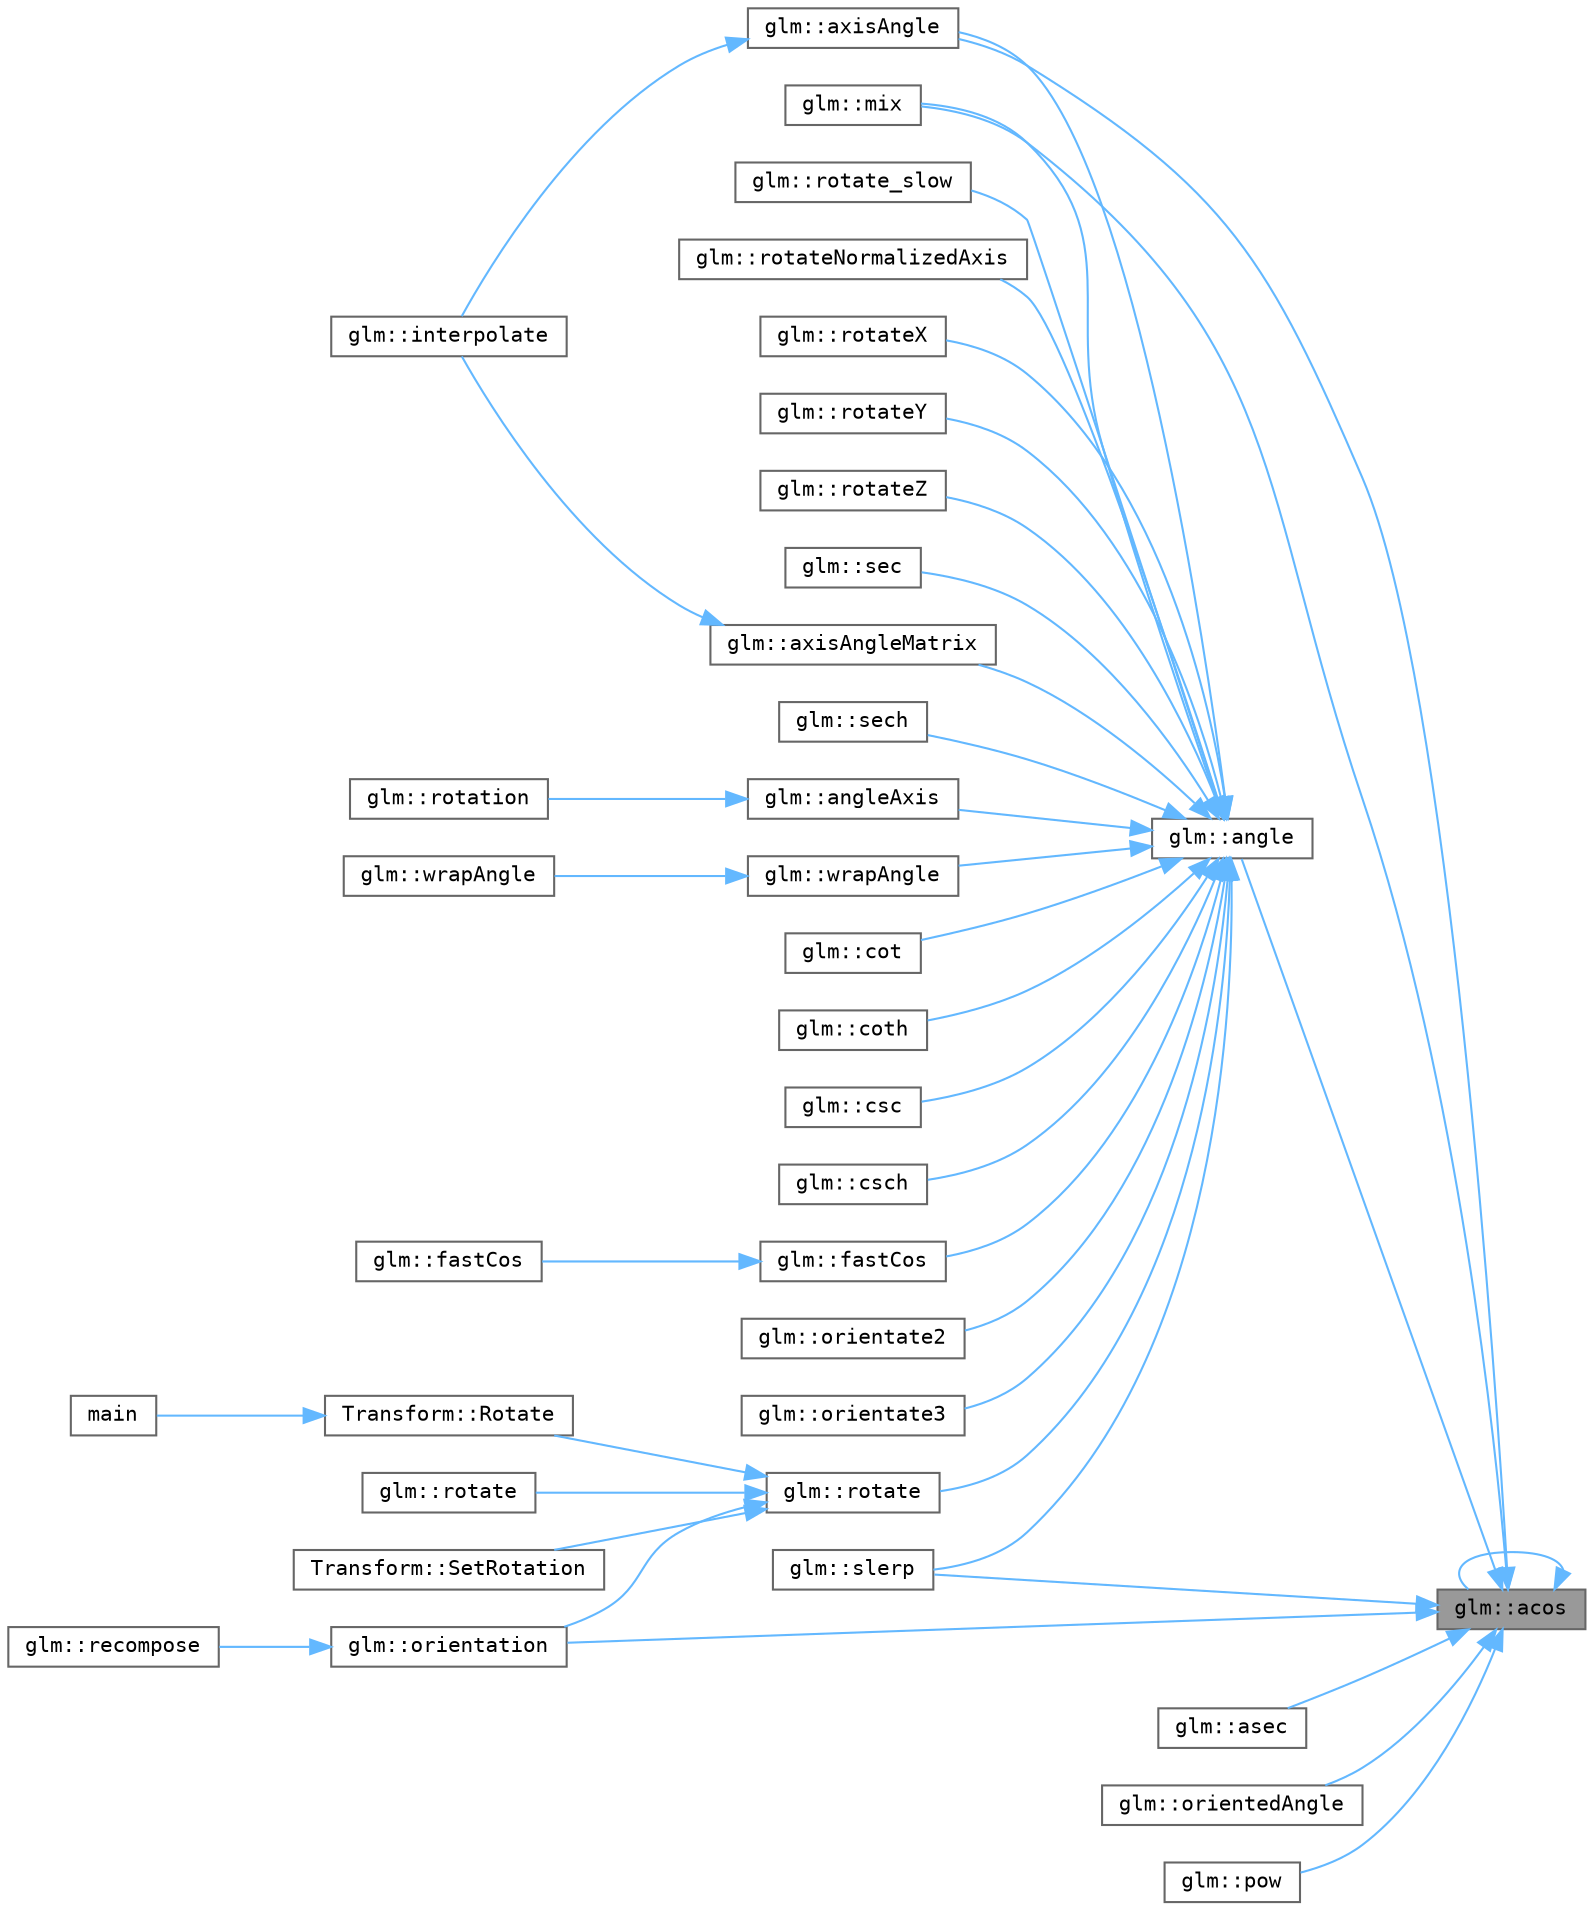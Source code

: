 digraph "glm::acos"
{
 // LATEX_PDF_SIZE
  bgcolor="transparent";
  edge [fontname=Terminal,fontsize=10,labelfontname=Helvetica,labelfontsize=10];
  node [fontname=Terminal,fontsize=10,shape=box,height=0.2,width=0.4];
  rankdir="RL";
  Node1 [label="glm::acos",height=0.2,width=0.4,color="gray40", fillcolor="grey60", style="filled", fontcolor="black",tooltip=" "];
  Node1 -> Node1 [dir="back",color="steelblue1",style="solid"];
  Node1 -> Node2 [dir="back",color="steelblue1",style="solid"];
  Node2 [label="glm::angle",height=0.2,width=0.4,color="grey40", fillcolor="white", style="filled",URL="$group__ext__quaternion__trigonometric.html#ga8aa248b31d5ade470c87304df5eb7bd8",tooltip=" "];
  Node2 -> Node3 [dir="back",color="steelblue1",style="solid"];
  Node3 [label="glm::angleAxis",height=0.2,width=0.4,color="grey40", fillcolor="white", style="filled",URL="$group__ext__quaternion__trigonometric.html#gaff39bc5f51f734fea1170ba68da07268",tooltip=" "];
  Node3 -> Node4 [dir="back",color="steelblue1",style="solid"];
  Node4 [label="glm::rotation",height=0.2,width=0.4,color="grey40", fillcolor="white", style="filled",URL="$group__gtx__quaternion.html#gadbb992b52cef49dd3b11966e34260d17",tooltip=" "];
  Node2 -> Node5 [dir="back",color="steelblue1",style="solid"];
  Node5 [label="glm::axisAngle",height=0.2,width=0.4,color="grey40", fillcolor="white", style="filled",URL="$group__gtx__matrix__interpolation.html#ga75220364722b0e367df98af61de4c3e5",tooltip=" "];
  Node5 -> Node6 [dir="back",color="steelblue1",style="solid"];
  Node6 [label="glm::interpolate",height=0.2,width=0.4,color="grey40", fillcolor="white", style="filled",URL="$group__gtx__matrix__interpolation.html#ga95fb9868c6106bc8f47b2d195f5667b3",tooltip=" "];
  Node2 -> Node7 [dir="back",color="steelblue1",style="solid"];
  Node7 [label="glm::axisAngleMatrix",height=0.2,width=0.4,color="grey40", fillcolor="white", style="filled",URL="$group__gtx__matrix__interpolation.html#ga32e12a4b569ab8742ca2eb37969a8701",tooltip=" "];
  Node7 -> Node6 [dir="back",color="steelblue1",style="solid"];
  Node2 -> Node8 [dir="back",color="steelblue1",style="solid"];
  Node8 [label="glm::cot",height=0.2,width=0.4,color="grey40", fillcolor="white", style="filled",URL="$group__ext__scalar__reciprocal.html#ga3a7b517a95bbd3ad74da3aea87a66314",tooltip=" "];
  Node2 -> Node9 [dir="back",color="steelblue1",style="solid"];
  Node9 [label="glm::coth",height=0.2,width=0.4,color="grey40", fillcolor="white", style="filled",URL="$group__ext__scalar__reciprocal.html#ga6b8b770eb7198e4dea59d52e6db81442",tooltip=" "];
  Node2 -> Node10 [dir="back",color="steelblue1",style="solid"];
  Node10 [label="glm::csc",height=0.2,width=0.4,color="grey40", fillcolor="white", style="filled",URL="$group__ext__scalar__reciprocal.html#ga59dd0005b6474eea48af743b4f14ebbb",tooltip=" "];
  Node2 -> Node11 [dir="back",color="steelblue1",style="solid"];
  Node11 [label="glm::csch",height=0.2,width=0.4,color="grey40", fillcolor="white", style="filled",URL="$group__ext__scalar__reciprocal.html#ga6d95843ff3ca6472ab399ba171d290a0",tooltip=" "];
  Node2 -> Node12 [dir="back",color="steelblue1",style="solid"];
  Node12 [label="glm::fastCos",height=0.2,width=0.4,color="grey40", fillcolor="white", style="filled",URL="$group__gtx__fast__trigonometry.html#gab34c8b45c23c0165a64dcecfcc3b302a",tooltip=" "];
  Node12 -> Node13 [dir="back",color="steelblue1",style="solid"];
  Node13 [label="glm::fastCos",height=0.2,width=0.4,color="grey40", fillcolor="white", style="filled",URL="$namespaceglm.html#a11f66442406c39d876d39db3e1b19224",tooltip=" "];
  Node2 -> Node14 [dir="back",color="steelblue1",style="solid"];
  Node14 [label="glm::mix",height=0.2,width=0.4,color="grey40", fillcolor="white", style="filled",URL="$group__ext__quaternion__common.html#gac3fe299d58c0c327ea48063c76cd3369",tooltip=" "];
  Node2 -> Node15 [dir="back",color="steelblue1",style="solid"];
  Node15 [label="glm::orientate2",height=0.2,width=0.4,color="grey40", fillcolor="white", style="filled",URL="$group__gtx__euler__angles.html#gad7884bdb6fc591ad8c7080c112121b7d",tooltip=" "];
  Node2 -> Node16 [dir="back",color="steelblue1",style="solid"];
  Node16 [label="glm::orientate3",height=0.2,width=0.4,color="grey40", fillcolor="white", style="filled",URL="$group__gtx__euler__angles.html#gad93945eb388f8647269adc60b7a9731c",tooltip=" "];
  Node2 -> Node17 [dir="back",color="steelblue1",style="solid"];
  Node17 [label="glm::rotate",height=0.2,width=0.4,color="grey40", fillcolor="white", style="filled",URL="$group__ext__matrix__transform.html#ga42613eb0c7deb5f5188fc159df6c8950",tooltip=" "];
  Node17 -> Node18 [dir="back",color="steelblue1",style="solid"];
  Node18 [label="glm::orientation",height=0.2,width=0.4,color="grey40", fillcolor="white", style="filled",URL="$group__gtx__rotate__vector.html#ga83099d005b4af6a7a0d882ff6eb1a536",tooltip=" "];
  Node18 -> Node19 [dir="back",color="steelblue1",style="solid"];
  Node19 [label="glm::recompose",height=0.2,width=0.4,color="grey40", fillcolor="white", style="filled",URL="$group__gtx__matrix__decompose.html#ga8f836f4e7cc19ba301fc135d579aa2bc",tooltip=" "];
  Node17 -> Node20 [dir="back",color="steelblue1",style="solid"];
  Node20 [label="Transform::Rotate",height=0.2,width=0.4,color="grey40", fillcolor="white", style="filled",URL="$class_transform.html#ac8dbabcac850603bac784cd464eaf3bf",tooltip="Rotates our matrix"];
  Node20 -> Node21 [dir="back",color="steelblue1",style="solid"];
  Node21 [label="main",height=0.2,width=0.4,color="grey40", fillcolor="white", style="filled",URL="$main_8cpp.html#ae66f6b31b5ad750f1fe042a706a4e3d4",tooltip=" "];
  Node17 -> Node22 [dir="back",color="steelblue1",style="solid"];
  Node22 [label="glm::rotate",height=0.2,width=0.4,color="grey40", fillcolor="white", style="filled",URL="$group__gtx__rotate__vector.html#gaa9033100ff2f16c01fefb01a88769f27",tooltip=" "];
  Node17 -> Node23 [dir="back",color="steelblue1",style="solid"];
  Node23 [label="Transform::SetRotation",height=0.2,width=0.4,color="grey40", fillcolor="white", style="filled",URL="$class_transform.html#a1733e406f53752ef367d7bfa15713a75",tooltip="Set the rotation of our matrix"];
  Node2 -> Node24 [dir="back",color="steelblue1",style="solid"];
  Node24 [label="glm::rotate_slow",height=0.2,width=0.4,color="grey40", fillcolor="white", style="filled",URL="$namespaceglm.html#ad9722cdcbc4eb66d51a81ba24e50eab9",tooltip=" "];
  Node2 -> Node25 [dir="back",color="steelblue1",style="solid"];
  Node25 [label="glm::rotateNormalizedAxis",height=0.2,width=0.4,color="grey40", fillcolor="white", style="filled",URL="$group__gtx__rotate__normalized__axis.html#gafbbff0c6bcc5deb8036cfef4c6fcdd8e",tooltip=" "];
  Node2 -> Node26 [dir="back",color="steelblue1",style="solid"];
  Node26 [label="glm::rotateX",height=0.2,width=0.4,color="grey40", fillcolor="white", style="filled",URL="$group__gtx__rotate__vector.html#gac6eaef961618708cb36c1af282ffe31a",tooltip=" "];
  Node2 -> Node27 [dir="back",color="steelblue1",style="solid"];
  Node27 [label="glm::rotateY",height=0.2,width=0.4,color="grey40", fillcolor="white", style="filled",URL="$group__gtx__rotate__vector.html#ga919122e3280a912f4bece1d7d3db7d37",tooltip=" "];
  Node2 -> Node28 [dir="back",color="steelblue1",style="solid"];
  Node28 [label="glm::rotateZ",height=0.2,width=0.4,color="grey40", fillcolor="white", style="filled",URL="$group__gtx__rotate__vector.html#ga94df0a5dbacf290055b52fa8f57bc3ef",tooltip=" "];
  Node2 -> Node29 [dir="back",color="steelblue1",style="solid"];
  Node29 [label="glm::sec",height=0.2,width=0.4,color="grey40", fillcolor="white", style="filled",URL="$group__ext__scalar__reciprocal.html#gae4bcbebee670c5ea155f0777b3acbd84",tooltip=" "];
  Node2 -> Node30 [dir="back",color="steelblue1",style="solid"];
  Node30 [label="glm::sech",height=0.2,width=0.4,color="grey40", fillcolor="white", style="filled",URL="$group__ext__scalar__reciprocal.html#ga9a5cfd1e7170104a7b33863b1b75e5ae",tooltip=" "];
  Node2 -> Node31 [dir="back",color="steelblue1",style="solid"];
  Node31 [label="glm::slerp",height=0.2,width=0.4,color="grey40", fillcolor="white", style="filled",URL="$group__ext__quaternion__common.html#gac536fe0ef911df8ecea579d86ee50b08",tooltip=" "];
  Node2 -> Node32 [dir="back",color="steelblue1",style="solid"];
  Node32 [label="glm::wrapAngle",height=0.2,width=0.4,color="grey40", fillcolor="white", style="filled",URL="$group__gtx__fast__trigonometry.html#ga069527c6dbd64f53435b8ebc4878b473",tooltip=" "];
  Node32 -> Node33 [dir="back",color="steelblue1",style="solid"];
  Node33 [label="glm::wrapAngle",height=0.2,width=0.4,color="grey40", fillcolor="white", style="filled",URL="$namespaceglm.html#af19f0ba2e25fa854f8b9752d5f5cf3d3",tooltip=" "];
  Node1 -> Node34 [dir="back",color="steelblue1",style="solid"];
  Node34 [label="glm::asec",height=0.2,width=0.4,color="grey40", fillcolor="white", style="filled",URL="$group__ext__scalar__reciprocal.html#ga2c5b7f962c2c9ff684e6d2de48db1f10",tooltip=" "];
  Node1 -> Node5 [dir="back",color="steelblue1",style="solid"];
  Node1 -> Node14 [dir="back",color="steelblue1",style="solid"];
  Node1 -> Node18 [dir="back",color="steelblue1",style="solid"];
  Node1 -> Node35 [dir="back",color="steelblue1",style="solid"];
  Node35 [label="glm::orientedAngle",height=0.2,width=0.4,color="grey40", fillcolor="white", style="filled",URL="$group__gtx__vector__angle.html#ga9556a803dce87fe0f42fdabe4ebba1d5",tooltip=" "];
  Node1 -> Node36 [dir="back",color="steelblue1",style="solid"];
  Node36 [label="glm::pow",height=0.2,width=0.4,color="grey40", fillcolor="white", style="filled",URL="$group__ext__quaternion__transform.html#gafab75a9b1cf95c4a38df7aeac0becee7",tooltip=" "];
  Node1 -> Node31 [dir="back",color="steelblue1",style="solid"];
}
